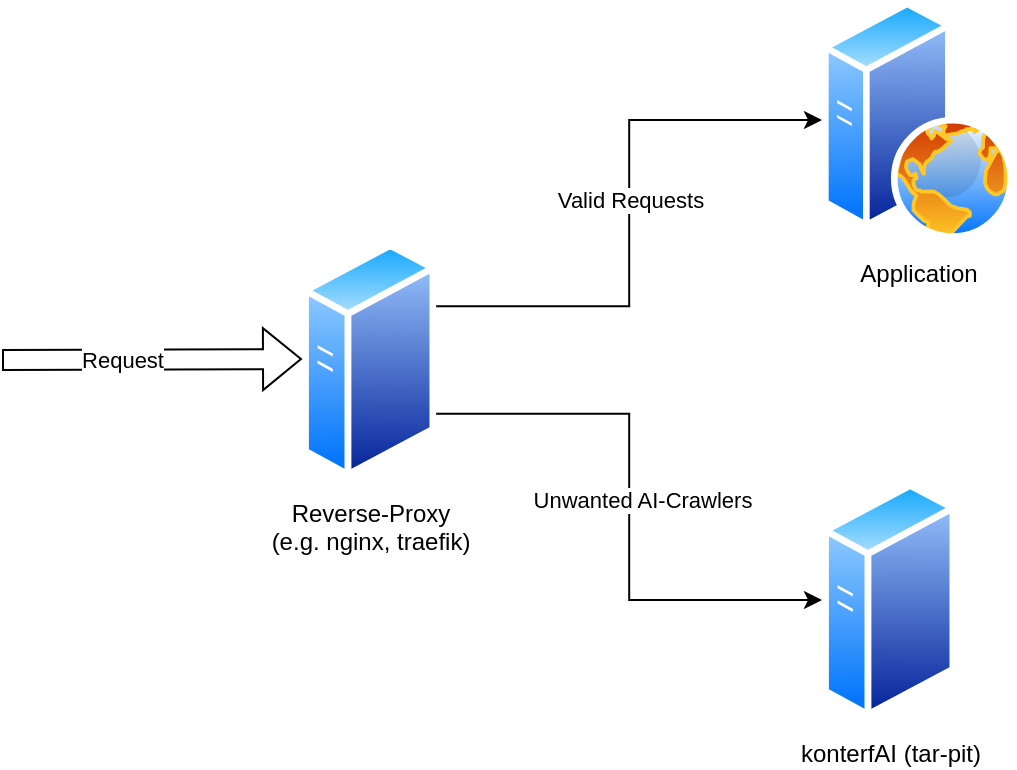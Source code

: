 <mxfile version="24.6.4" type="device">
  <diagram name="Page-1" id="wbz9Q6I6OSg0E99Gc6po">
    <mxGraphModel dx="633" dy="938" grid="1" gridSize="10" guides="1" tooltips="1" connect="1" arrows="1" fold="1" page="1" pageScale="1" pageWidth="850" pageHeight="1100" math="0" shadow="0">
      <root>
        <mxCell id="0" />
        <mxCell id="1" parent="0" />
        <mxCell id="p_tWoKxtT4D85ynEQIA--6" style="edgeStyle=orthogonalEdgeStyle;rounded=0;orthogonalLoop=1;jettySize=auto;html=1;exitX=1;exitY=0.25;exitDx=0;exitDy=0;" parent="1" source="p_tWoKxtT4D85ynEQIA--2" target="p_tWoKxtT4D85ynEQIA--4" edge="1">
          <mxGeometry relative="1" as="geometry" />
        </mxCell>
        <mxCell id="p_tWoKxtT4D85ynEQIA--10" value="Valid Requests" style="edgeLabel;html=1;align=center;verticalAlign=middle;resizable=0;points=[];" parent="p_tWoKxtT4D85ynEQIA--6" vertex="1" connectable="0">
          <mxGeometry x="0.057" relative="1" as="geometry">
            <mxPoint as="offset" />
          </mxGeometry>
        </mxCell>
        <mxCell id="p_tWoKxtT4D85ynEQIA--8" style="edgeStyle=orthogonalEdgeStyle;rounded=0;orthogonalLoop=1;jettySize=auto;html=1;exitX=1;exitY=0.75;exitDx=0;exitDy=0;entryX=0;entryY=0.5;entryDx=0;entryDy=0;" parent="1" source="p_tWoKxtT4D85ynEQIA--2" target="p_tWoKxtT4D85ynEQIA--7" edge="1">
          <mxGeometry relative="1" as="geometry" />
        </mxCell>
        <mxCell id="p_tWoKxtT4D85ynEQIA--11" value="Unwanted AI-Crawlers" style="edgeLabel;html=1;align=center;verticalAlign=middle;resizable=0;points=[];" parent="p_tWoKxtT4D85ynEQIA--8" vertex="1" connectable="0">
          <mxGeometry x="0.168" y="5" relative="1" as="geometry">
            <mxPoint x="1" y="-26" as="offset" />
          </mxGeometry>
        </mxCell>
        <mxCell id="p_tWoKxtT4D85ynEQIA--2" value="Reverse-Proxy&lt;br&gt;&lt;div&gt;(e.g. nginx, traefik)&lt;/div&gt;" style="image;aspect=fixed;perimeter=ellipsePerimeter;html=1;align=center;shadow=0;dashed=0;spacingTop=3;image=img/lib/active_directory/generic_server.svg;" parent="1" vertex="1">
          <mxGeometry x="150" y="190" width="67.2" height="120" as="geometry" />
        </mxCell>
        <mxCell id="p_tWoKxtT4D85ynEQIA--3" value="" style="shape=flexArrow;endArrow=classic;html=1;rounded=0;" parent="1" edge="1">
          <mxGeometry width="50" height="50" relative="1" as="geometry">
            <mxPoint y="250" as="sourcePoint" />
            <mxPoint x="150" y="249.5" as="targetPoint" />
          </mxGeometry>
        </mxCell>
        <mxCell id="p_tWoKxtT4D85ynEQIA--9" value="&lt;div&gt;Request&lt;/div&gt;" style="edgeLabel;html=1;align=center;verticalAlign=middle;resizable=0;points=[];" parent="p_tWoKxtT4D85ynEQIA--3" vertex="1" connectable="0">
          <mxGeometry x="-0.467" y="-3" relative="1" as="geometry">
            <mxPoint x="20" y="-3" as="offset" />
          </mxGeometry>
        </mxCell>
        <mxCell id="p_tWoKxtT4D85ynEQIA--4" value="&lt;div&gt;Application&lt;/div&gt;" style="image;aspect=fixed;perimeter=ellipsePerimeter;html=1;align=center;shadow=0;dashed=0;spacingTop=3;image=img/lib/active_directory/web_server.svg;" parent="1" vertex="1">
          <mxGeometry x="410" y="70" width="96" height="120" as="geometry" />
        </mxCell>
        <mxCell id="p_tWoKxtT4D85ynEQIA--7" value="&lt;div&gt;konterfAI (tar-pit)&lt;/div&gt;" style="image;aspect=fixed;perimeter=ellipsePerimeter;html=1;align=center;shadow=0;dashed=0;spacingTop=3;image=img/lib/active_directory/generic_server.svg;" parent="1" vertex="1">
          <mxGeometry x="410" y="310" width="67.2" height="120" as="geometry" />
        </mxCell>
      </root>
    </mxGraphModel>
  </diagram>
</mxfile>
